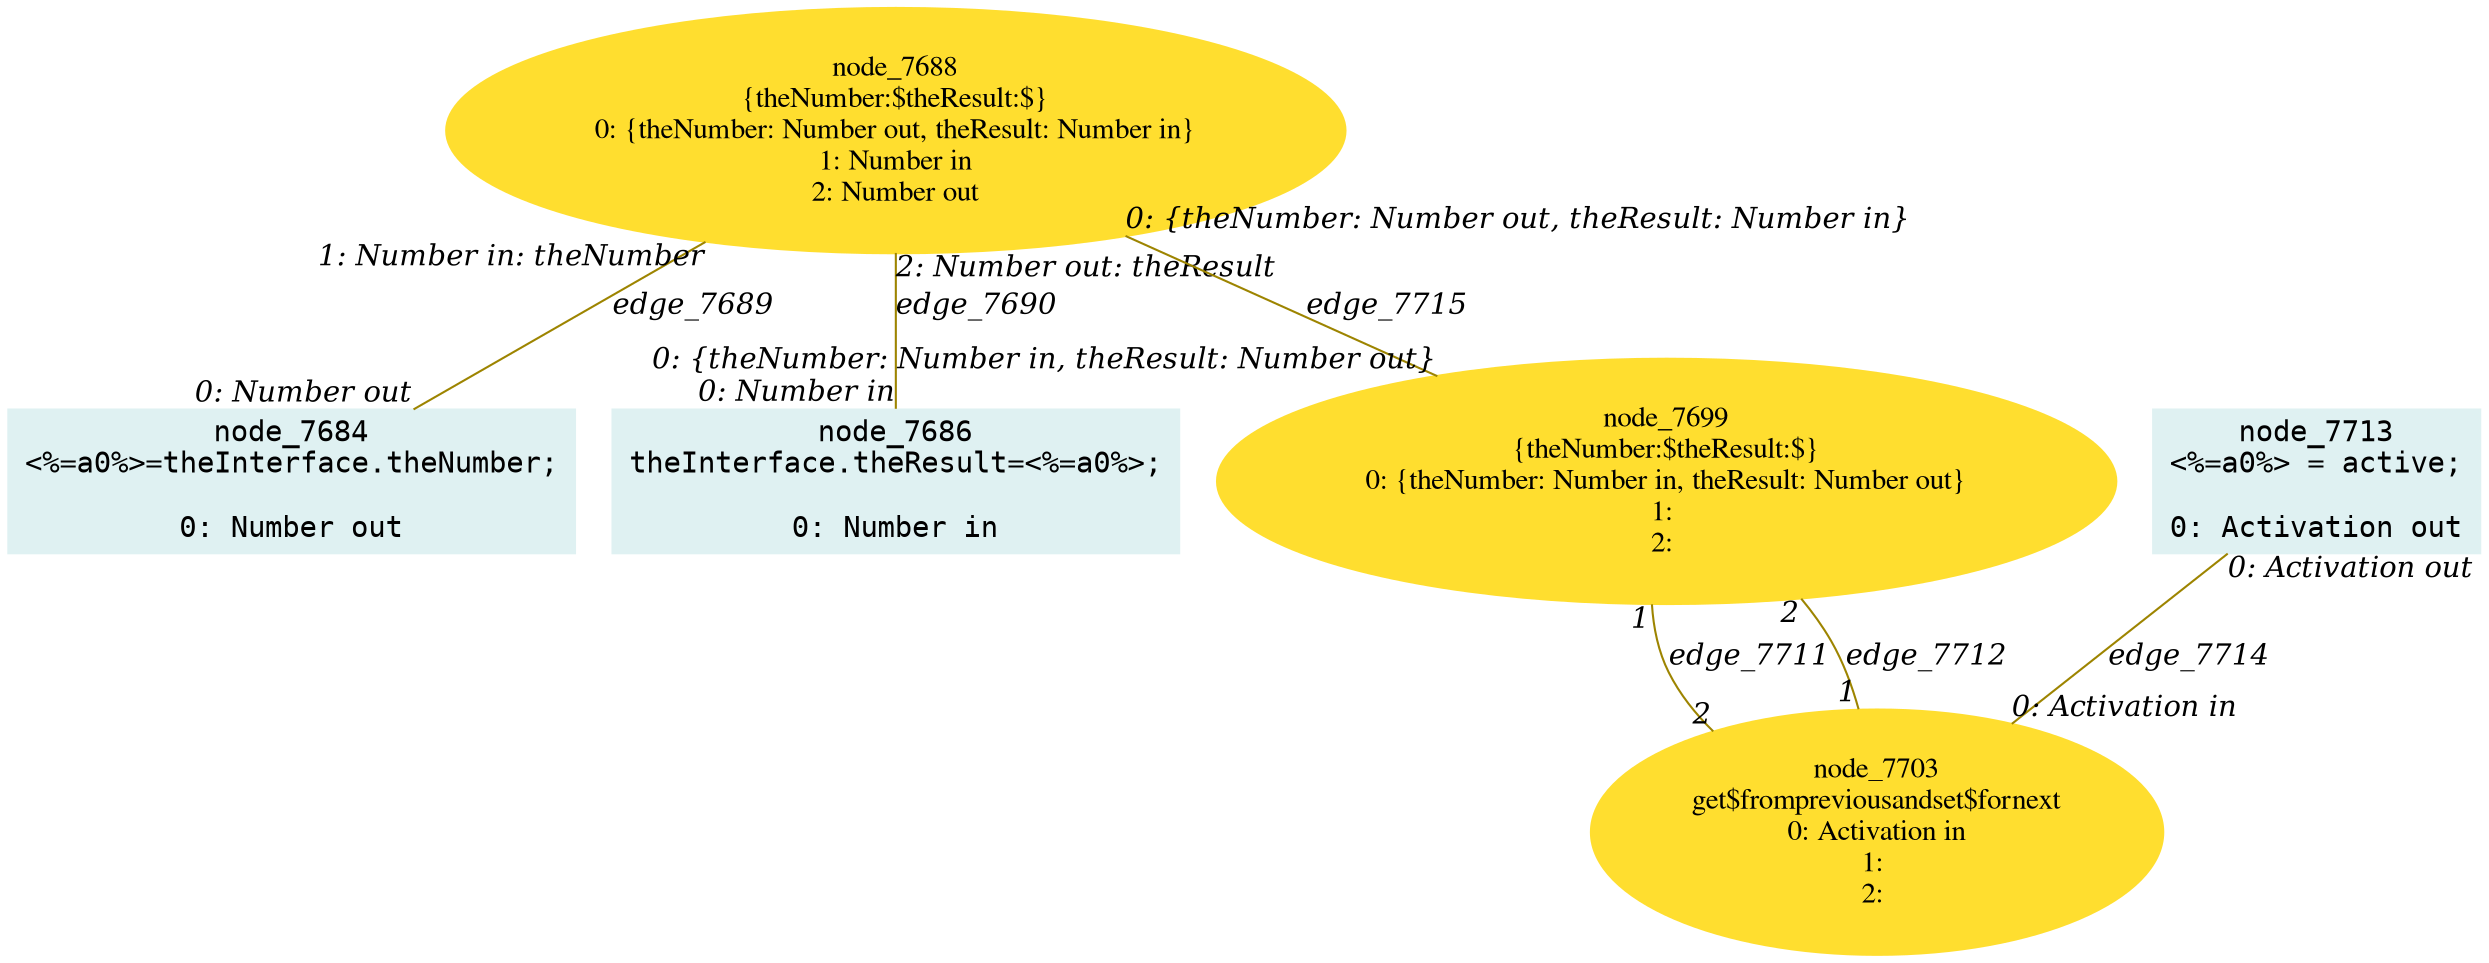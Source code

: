 digraph g{node_7684 [shape="box", style="filled", color="#dff1f2", fontname="Courier", label="node_7684
<%=a0%>=theInterface.theNumber;

0: Number out" ]
node_7686 [shape="box", style="filled", color="#dff1f2", fontname="Courier", label="node_7686
theInterface.theResult=<%=a0%>;

0: Number in" ]
node_7688 [shape="ellipse", style="filled", color="#ffde2f", fontname="Times", label="node_7688
{theNumber:$theResult:$}
0: {theNumber: Number out, theResult: Number in}
1: Number in
2: Number out" ]
node_7699 [shape="ellipse", style="filled", color="#ffde2f", fontname="Times", label="node_7699
{theNumber:$theResult:$}
0: {theNumber: Number in, theResult: Number out}
1: 
2: " ]
node_7703 [shape="ellipse", style="filled", color="#ffde2f", fontname="Times", label="node_7703
get$frompreviousandset$fornext
0: Activation in
1: 
2: " ]
node_7713 [shape="box", style="filled", color="#dff1f2", fontname="Courier", label="node_7713
<%=a0%> = active;

0: Activation out" ]
node_7688 -> node_7684 [dir=none, arrowHead=none, fontname="Times-Italic", arrowsize=1, color="#9d8400", label="edge_7689",  headlabel="0: Number out", taillabel="1: Number in: theNumber" ]
node_7688 -> node_7686 [dir=none, arrowHead=none, fontname="Times-Italic", arrowsize=1, color="#9d8400", label="edge_7690",  headlabel="0: Number in", taillabel="2: Number out: theResult" ]
node_7699 -> node_7703 [dir=none, arrowHead=none, fontname="Times-Italic", arrowsize=1, color="#9d8400", label="edge_7711",  headlabel="2", taillabel="1" ]
node_7699 -> node_7703 [dir=none, arrowHead=none, fontname="Times-Italic", arrowsize=1, color="#9d8400", label="edge_7712",  headlabel="1", taillabel="2" ]
node_7713 -> node_7703 [dir=none, arrowHead=none, fontname="Times-Italic", arrowsize=1, color="#9d8400", label="edge_7714",  headlabel="0: Activation in", taillabel="0: Activation out" ]
node_7688 -> node_7699 [dir=none, arrowHead=none, fontname="Times-Italic", arrowsize=1, color="#9d8400", label="edge_7715",  headlabel="0: {theNumber: Number in, theResult: Number out}", taillabel="0: {theNumber: Number out, theResult: Number in}" ]
}